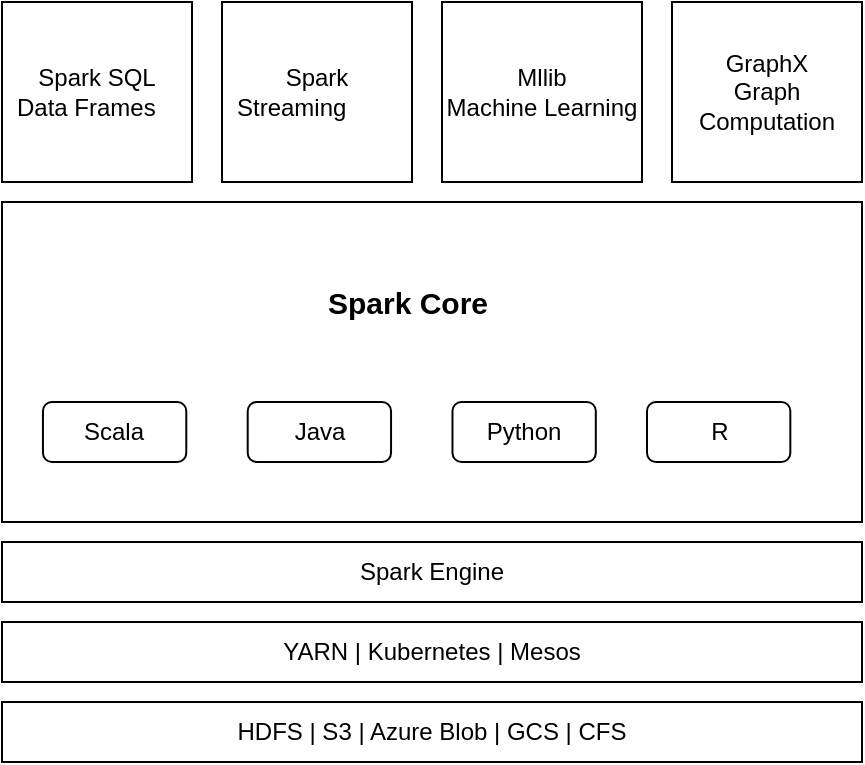 <mxfile version="24.1.0" type="github">
  <diagram name="Page-1" id="PM3sXxspZ5xBh2EUKT30">
    <mxGraphModel dx="1581" dy="641" grid="1" gridSize="10" guides="1" tooltips="1" connect="1" arrows="1" fold="1" page="1" pageScale="1" pageWidth="850" pageHeight="1100" math="0" shadow="0">
      <root>
        <mxCell id="0" />
        <mxCell id="1" parent="0" />
        <mxCell id="-dIC9SwRz24hAYLgJW7B-24" value="" style="group" vertex="1" connectable="0" parent="1">
          <mxGeometry x="80" y="70" width="430" height="380" as="geometry" />
        </mxCell>
        <mxCell id="-dIC9SwRz24hAYLgJW7B-12" value="Spark SQL&lt;div&gt;Data Frames&lt;span style=&quot;white-space: pre;&quot;&gt;&#x9;&lt;/span&gt;&lt;/div&gt;" style="rounded=0;whiteSpace=wrap;html=1;" vertex="1" parent="-dIC9SwRz24hAYLgJW7B-24">
          <mxGeometry width="95" height="90" as="geometry" />
        </mxCell>
        <mxCell id="-dIC9SwRz24hAYLgJW7B-20" value="Spark Streaming&lt;span style=&quot;white-space: pre;&quot;&gt;&#x9;&lt;/span&gt;" style="rounded=0;whiteSpace=wrap;html=1;" vertex="1" parent="-dIC9SwRz24hAYLgJW7B-24">
          <mxGeometry x="110" width="95" height="90" as="geometry" />
        </mxCell>
        <mxCell id="-dIC9SwRz24hAYLgJW7B-21" value="Mllib&lt;div&gt;Machine Learning&lt;/div&gt;" style="rounded=0;whiteSpace=wrap;html=1;" vertex="1" parent="-dIC9SwRz24hAYLgJW7B-24">
          <mxGeometry x="220" width="100" height="90" as="geometry" />
        </mxCell>
        <mxCell id="-dIC9SwRz24hAYLgJW7B-22" value="GraphX&lt;div&gt;Graph Computation&lt;/div&gt;" style="rounded=0;whiteSpace=wrap;html=1;" vertex="1" parent="-dIC9SwRz24hAYLgJW7B-24">
          <mxGeometry x="335" width="95" height="90" as="geometry" />
        </mxCell>
        <mxCell id="-dIC9SwRz24hAYLgJW7B-23" value="" style="group" vertex="1" connectable="0" parent="-dIC9SwRz24hAYLgJW7B-24">
          <mxGeometry y="100" width="430" height="280" as="geometry" />
        </mxCell>
        <mxCell id="-dIC9SwRz24hAYLgJW7B-1" value="" style="rounded=0;whiteSpace=wrap;html=1;" vertex="1" parent="-dIC9SwRz24hAYLgJW7B-23">
          <mxGeometry width="430.0" height="160" as="geometry" />
        </mxCell>
        <mxCell id="-dIC9SwRz24hAYLgJW7B-2" value="Spark Engine" style="rounded=0;whiteSpace=wrap;html=1;" vertex="1" parent="-dIC9SwRz24hAYLgJW7B-23">
          <mxGeometry y="170" width="430.0" height="30" as="geometry" />
        </mxCell>
        <mxCell id="-dIC9SwRz24hAYLgJW7B-5" value="YARN | Kubernetes | Mesos" style="rounded=0;whiteSpace=wrap;html=1;" vertex="1" parent="-dIC9SwRz24hAYLgJW7B-23">
          <mxGeometry y="210" width="430.0" height="30" as="geometry" />
        </mxCell>
        <mxCell id="-dIC9SwRz24hAYLgJW7B-6" value="HDFS | S3 | Azure Blob | GCS | CFS" style="rounded=0;whiteSpace=wrap;html=1;" vertex="1" parent="-dIC9SwRz24hAYLgJW7B-23">
          <mxGeometry y="250" width="430.0" height="30" as="geometry" />
        </mxCell>
        <mxCell id="-dIC9SwRz24hAYLgJW7B-7" value="&lt;b&gt;&lt;font style=&quot;font-size: 15px;&quot;&gt;Spark Core&lt;/font&gt;&lt;/b&gt;" style="text;html=1;align=center;verticalAlign=middle;whiteSpace=wrap;rounded=0;" vertex="1" parent="-dIC9SwRz24hAYLgJW7B-23">
          <mxGeometry x="140" y="30" width="126.19" height="40" as="geometry" />
        </mxCell>
        <mxCell id="-dIC9SwRz24hAYLgJW7B-8" value="Scala" style="rounded=1;whiteSpace=wrap;html=1;" vertex="1" parent="-dIC9SwRz24hAYLgJW7B-23">
          <mxGeometry x="20.476" y="100" width="71.667" height="30" as="geometry" />
        </mxCell>
        <mxCell id="-dIC9SwRz24hAYLgJW7B-9" value="Java" style="rounded=1;whiteSpace=wrap;html=1;" vertex="1" parent="-dIC9SwRz24hAYLgJW7B-23">
          <mxGeometry x="122.857" y="100" width="71.667" height="30" as="geometry" />
        </mxCell>
        <mxCell id="-dIC9SwRz24hAYLgJW7B-10" value="Python" style="rounded=1;whiteSpace=wrap;html=1;" vertex="1" parent="-dIC9SwRz24hAYLgJW7B-23">
          <mxGeometry x="225.238" y="100" width="71.667" height="30" as="geometry" />
        </mxCell>
        <mxCell id="-dIC9SwRz24hAYLgJW7B-11" value="R" style="rounded=1;whiteSpace=wrap;html=1;" vertex="1" parent="-dIC9SwRz24hAYLgJW7B-23">
          <mxGeometry x="322.5" y="100" width="71.667" height="30" as="geometry" />
        </mxCell>
      </root>
    </mxGraphModel>
  </diagram>
</mxfile>

